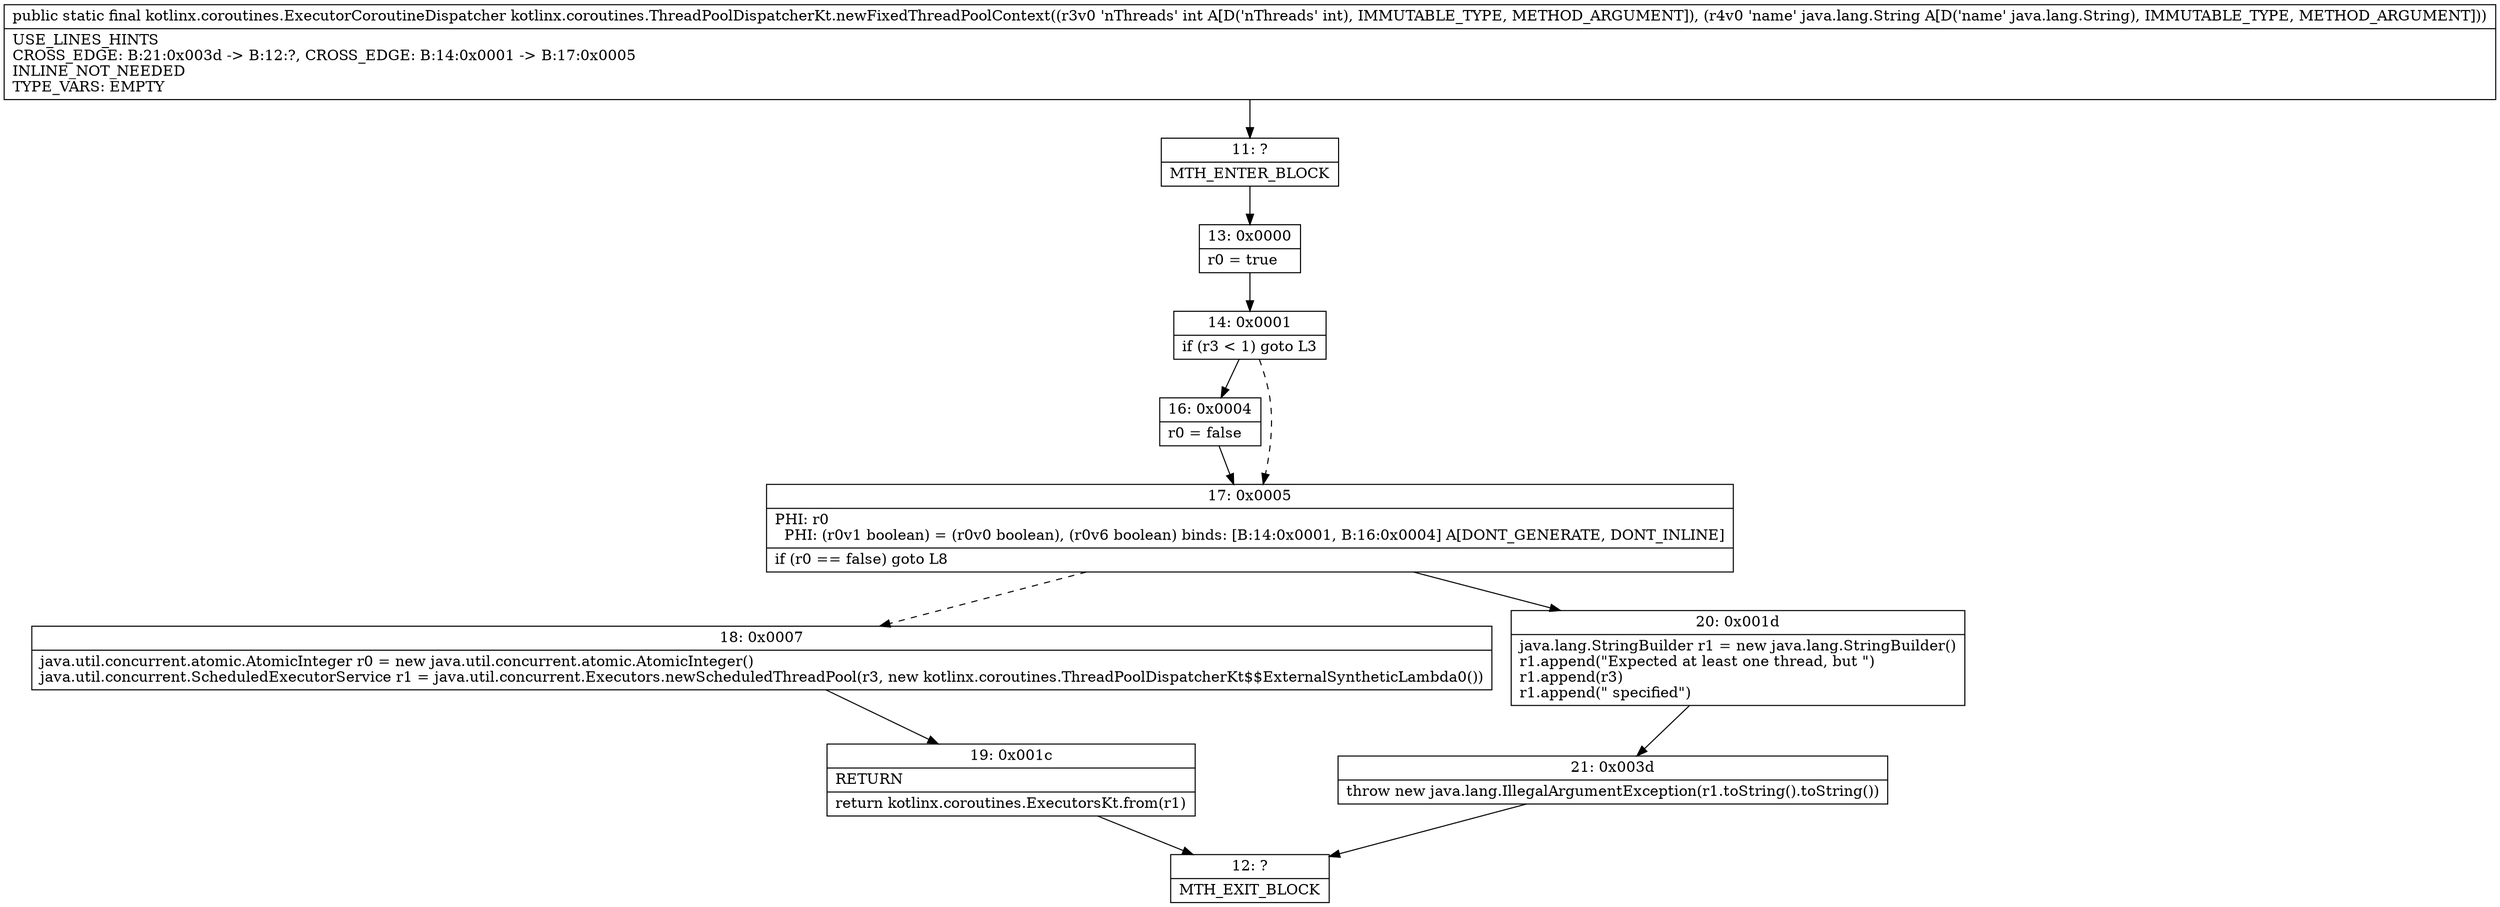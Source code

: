 digraph "CFG forkotlinx.coroutines.ThreadPoolDispatcherKt.newFixedThreadPoolContext(ILjava\/lang\/String;)Lkotlinx\/coroutines\/ExecutorCoroutineDispatcher;" {
Node_11 [shape=record,label="{11\:\ ?|MTH_ENTER_BLOCK\l}"];
Node_13 [shape=record,label="{13\:\ 0x0000|r0 = true\l}"];
Node_14 [shape=record,label="{14\:\ 0x0001|if (r3 \< 1) goto L3\l}"];
Node_16 [shape=record,label="{16\:\ 0x0004|r0 = false\l}"];
Node_17 [shape=record,label="{17\:\ 0x0005|PHI: r0 \l  PHI: (r0v1 boolean) = (r0v0 boolean), (r0v6 boolean) binds: [B:14:0x0001, B:16:0x0004] A[DONT_GENERATE, DONT_INLINE]\l|if (r0 == false) goto L8\l}"];
Node_18 [shape=record,label="{18\:\ 0x0007|java.util.concurrent.atomic.AtomicInteger r0 = new java.util.concurrent.atomic.AtomicInteger()\ljava.util.concurrent.ScheduledExecutorService r1 = java.util.concurrent.Executors.newScheduledThreadPool(r3, new kotlinx.coroutines.ThreadPoolDispatcherKt$$ExternalSyntheticLambda0())\l}"];
Node_19 [shape=record,label="{19\:\ 0x001c|RETURN\l|return kotlinx.coroutines.ExecutorsKt.from(r1)\l}"];
Node_12 [shape=record,label="{12\:\ ?|MTH_EXIT_BLOCK\l}"];
Node_20 [shape=record,label="{20\:\ 0x001d|java.lang.StringBuilder r1 = new java.lang.StringBuilder()\lr1.append(\"Expected at least one thread, but \")\lr1.append(r3)\lr1.append(\" specified\")\l}"];
Node_21 [shape=record,label="{21\:\ 0x003d|throw new java.lang.IllegalArgumentException(r1.toString().toString())\l}"];
MethodNode[shape=record,label="{public static final kotlinx.coroutines.ExecutorCoroutineDispatcher kotlinx.coroutines.ThreadPoolDispatcherKt.newFixedThreadPoolContext((r3v0 'nThreads' int A[D('nThreads' int), IMMUTABLE_TYPE, METHOD_ARGUMENT]), (r4v0 'name' java.lang.String A[D('name' java.lang.String), IMMUTABLE_TYPE, METHOD_ARGUMENT]))  | USE_LINES_HINTS\lCROSS_EDGE: B:21:0x003d \-\> B:12:?, CROSS_EDGE: B:14:0x0001 \-\> B:17:0x0005\lINLINE_NOT_NEEDED\lTYPE_VARS: EMPTY\l}"];
MethodNode -> Node_11;Node_11 -> Node_13;
Node_13 -> Node_14;
Node_14 -> Node_16;
Node_14 -> Node_17[style=dashed];
Node_16 -> Node_17;
Node_17 -> Node_18[style=dashed];
Node_17 -> Node_20;
Node_18 -> Node_19;
Node_19 -> Node_12;
Node_20 -> Node_21;
Node_21 -> Node_12;
}

